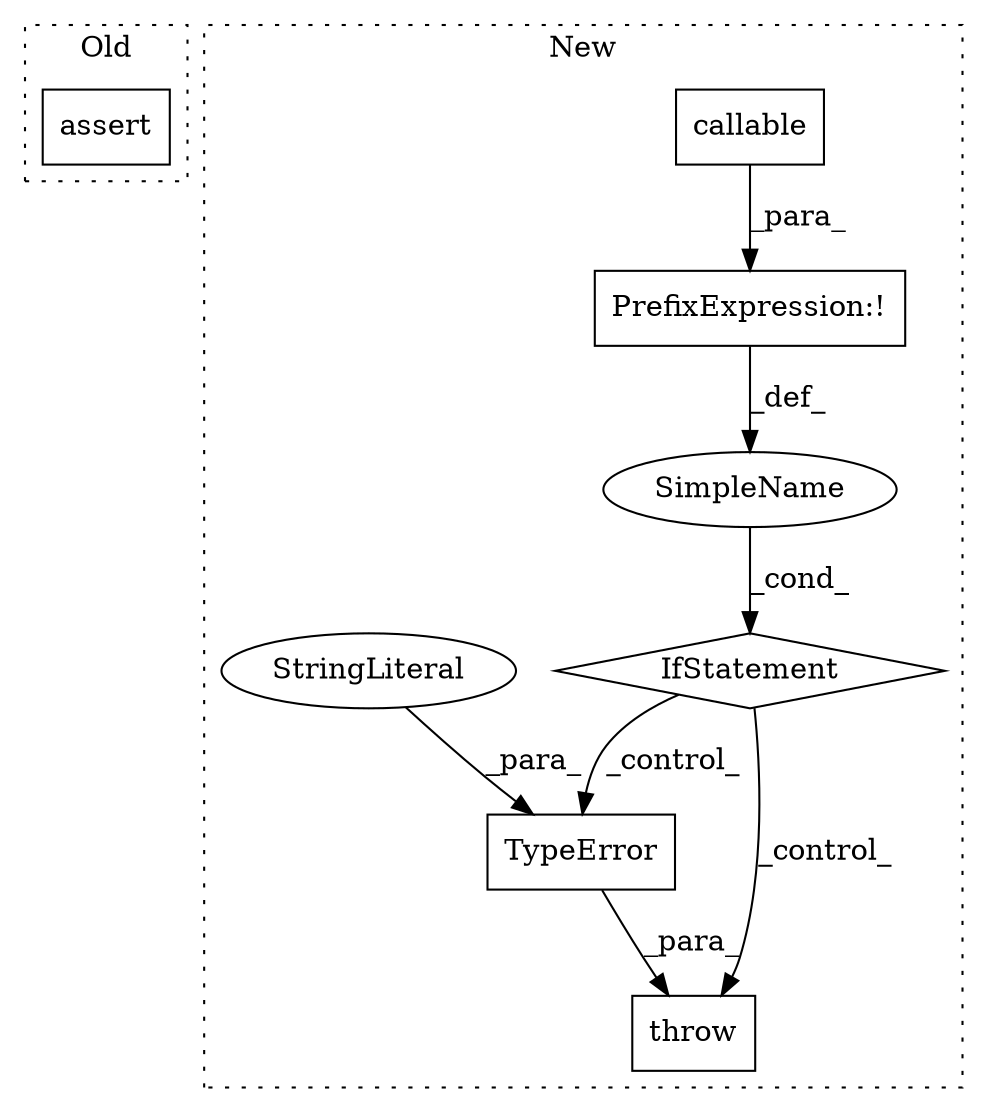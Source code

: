digraph G {
subgraph cluster0 {
1 [label="assert" a="6" s="1245" l="7" shape="box"];
label = "Old";
style="dotted";
}
subgraph cluster1 {
2 [label="callable" a="32" s="1552,1563" l="9,1" shape="box"];
3 [label="IfStatement" a="25" s="1547,1564" l="4,2" shape="diamond"];
4 [label="PrefixExpression:!" a="38" s="1551" l="1" shape="box"];
5 [label="SimpleName" a="42" s="" l="" shape="ellipse"];
6 [label="throw" a="53" s="1574" l="6" shape="box"];
7 [label="TypeError" a="32" s="1580,1611" l="10,1" shape="box"];
8 [label="StringLiteral" a="45" s="1590" l="21" shape="ellipse"];
label = "New";
style="dotted";
}
2 -> 4 [label="_para_"];
3 -> 6 [label="_control_"];
3 -> 7 [label="_control_"];
4 -> 5 [label="_def_"];
5 -> 3 [label="_cond_"];
7 -> 6 [label="_para_"];
8 -> 7 [label="_para_"];
}